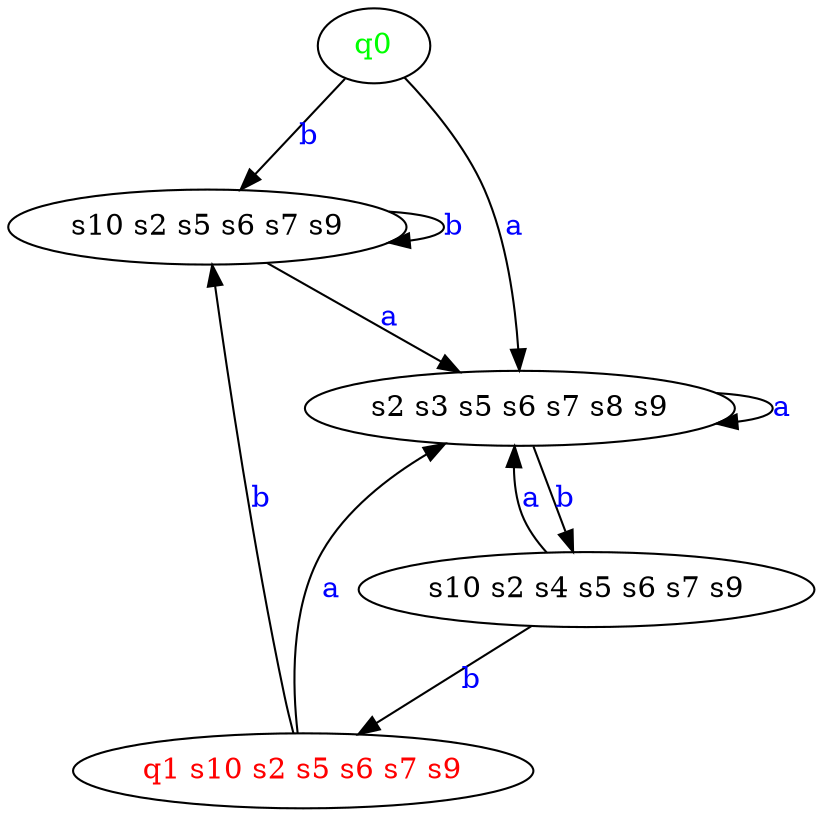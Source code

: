 digraph G {
	"s10 s2 s5 s6 s7 s9"->"s2 s3 s5 s6 s7 s8 s9"[ label=<<font color="blue">a</font>> ];
	"s2 s3 s5 s6 s7 s8 s9"->"s10 s2 s4 s5 s6 s7 s9"[ label=<<font color="blue">b</font>> ];
	"s2 s3 s5 s6 s7 s8 s9"->"s2 s3 s5 s6 s7 s8 s9"[ label=<<font color="blue">a</font>> ];
	"s10 s2 s4 s5 s6 s7 s9"->"q1 s10 s2 s5 s6 s7 s9"[ label=<<font color="blue">b</font>> ];
	"q0"->"s10 s2 s5 s6 s7 s9"[ label=<<font color="blue">b</font>> ];
	"q0"->"s2 s3 s5 s6 s7 s8 s9"[ label=<<font color="blue">a</font>> ];
	"s10 s2 s5 s6 s7 s9"->"s10 s2 s5 s6 s7 s9"[ label=<<font color="blue">b</font>> ];
	"s10 s2 s4 s5 s6 s7 s9"->"s2 s3 s5 s6 s7 s8 s9"[ label=<<font color="blue">a</font>> ];
	"q1 s10 s2 s5 s6 s7 s9"->"s2 s3 s5 s6 s7 s8 s9"[ label=<<font color="blue">a</font>> ];
	"q1 s10 s2 s5 s6 s7 s9"->"s10 s2 s5 s6 s7 s9"[ label=<<font color="blue">b</font>> ];
	"q0" [ label=<<font color="green">q0</font>> ];
	"q1 s10 s2 s5 s6 s7 s9" [ label=<<font color="red">q1 s10 s2 s5 s6 s7 s9</font>> ];
	"s10 s2 s4 s5 s6 s7 s9";
	"s10 s2 s5 s6 s7 s9";
	"s2 s3 s5 s6 s7 s8 s9";
}

